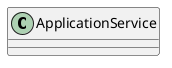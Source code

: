 @startuml
class ApplicationService {
    ' + ApplicationService(unitOfWork:UnitOfWork, applicationRepository:ApplicationRepository, candidateRepository:CandidateRepository, vacancyRepository:VacancyRepository, logger:ILogger<ApplicationService>)
    ' + ResetAllAssignments() : void
    ' + GetAllApplications() : IEnumerable<ApplicationGetDto>
    ' + GetApplicationById(id:Guid) : ApplicationGetDto
    ' + CreateApplication(applicationDto:ApplicationCreateDto) : ApplicationGetDto
    ' + DeleteApplication(id:Guid) : void
    ' + RunMakAlgorithm() : IEnumerable<AlgorithmResultDto>
    ' + GetApplicationsByCandidateId(candidateId:Guid) : IEnumerable<ApplicationGetDto>
    ' + GetApplicationsByVacancyId(vacancyId:Guid) : IEnumerable<ApplicationGetDto>
    ' + GetApplicationByCandidateIdAndVacancyId(candidateId:Guid, vacancyId:Guid) : IEnumerable<ApplicationGetDto>
}
@enduml
